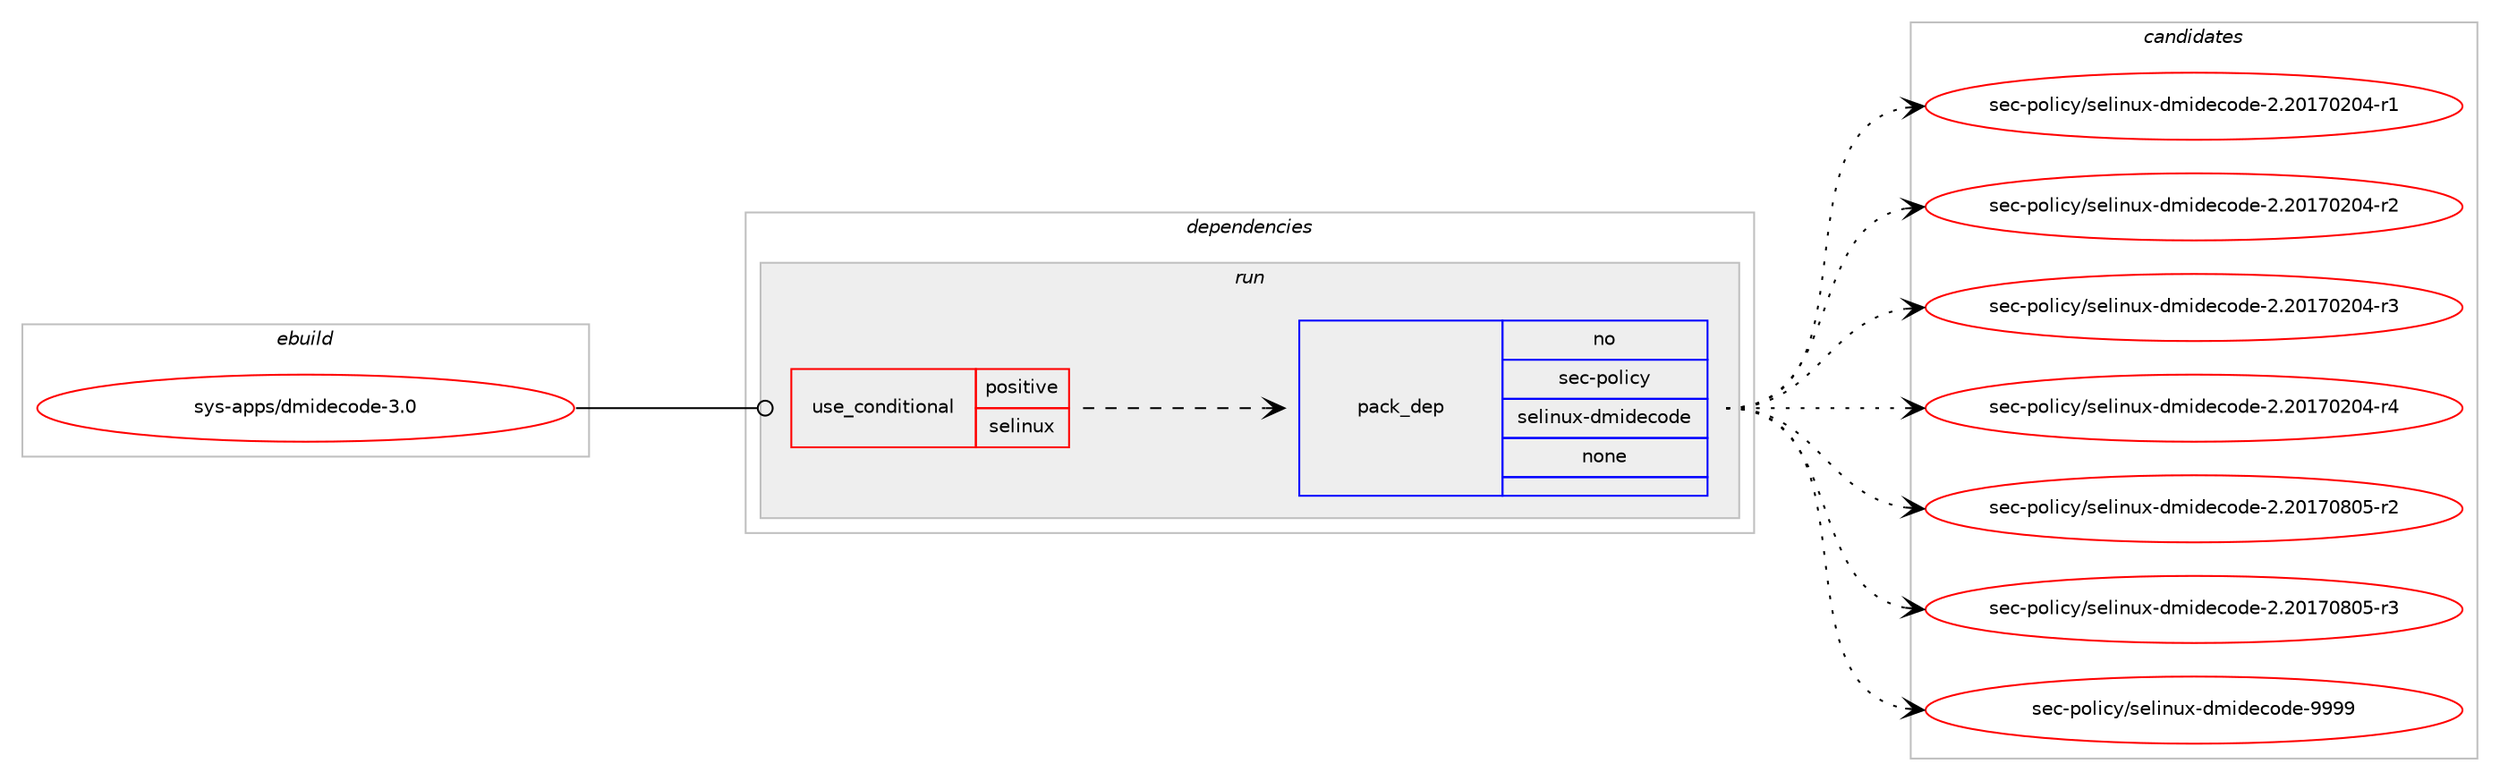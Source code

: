 digraph prolog {

# *************
# Graph options
# *************

newrank=true;
concentrate=true;
compound=true;
graph [rankdir=LR,fontname=Helvetica,fontsize=10,ranksep=1.5];#, ranksep=2.5, nodesep=0.2];
edge  [arrowhead=vee];
node  [fontname=Helvetica,fontsize=10];

# **********
# The ebuild
# **********

subgraph cluster_leftcol {
color=gray;
rank=same;
label=<<i>ebuild</i>>;
id [label="sys-apps/dmidecode-3.0", color=red, width=4, href="../sys-apps/dmidecode-3.0.svg"];
}

# ****************
# The dependencies
# ****************

subgraph cluster_midcol {
color=gray;
label=<<i>dependencies</i>>;
subgraph cluster_compile {
fillcolor="#eeeeee";
style=filled;
label=<<i>compile</i>>;
}
subgraph cluster_compileandrun {
fillcolor="#eeeeee";
style=filled;
label=<<i>compile and run</i>>;
}
subgraph cluster_run {
fillcolor="#eeeeee";
style=filled;
label=<<i>run</i>>;
subgraph cond112644 {
dependency468329 [label=<<TABLE BORDER="0" CELLBORDER="1" CELLSPACING="0" CELLPADDING="4"><TR><TD ROWSPAN="3" CELLPADDING="10">use_conditional</TD></TR><TR><TD>positive</TD></TR><TR><TD>selinux</TD></TR></TABLE>>, shape=none, color=red];
subgraph pack347608 {
dependency468330 [label=<<TABLE BORDER="0" CELLBORDER="1" CELLSPACING="0" CELLPADDING="4" WIDTH="220"><TR><TD ROWSPAN="6" CELLPADDING="30">pack_dep</TD></TR><TR><TD WIDTH="110">no</TD></TR><TR><TD>sec-policy</TD></TR><TR><TD>selinux-dmidecode</TD></TR><TR><TD>none</TD></TR><TR><TD></TD></TR></TABLE>>, shape=none, color=blue];
}
dependency468329:e -> dependency468330:w [weight=20,style="dashed",arrowhead="vee"];
}
id:e -> dependency468329:w [weight=20,style="solid",arrowhead="odot"];
}
}

# **************
# The candidates
# **************

subgraph cluster_choices {
rank=same;
color=gray;
label=<<i>candidates</i>>;

subgraph choice347608 {
color=black;
nodesep=1;
choice11510199451121111081059912147115101108105110117120451001091051001019911110010145504650484955485048524511449 [label="sec-policy/selinux-dmidecode-2.20170204-r1", color=red, width=4,href="../sec-policy/selinux-dmidecode-2.20170204-r1.svg"];
choice11510199451121111081059912147115101108105110117120451001091051001019911110010145504650484955485048524511450 [label="sec-policy/selinux-dmidecode-2.20170204-r2", color=red, width=4,href="../sec-policy/selinux-dmidecode-2.20170204-r2.svg"];
choice11510199451121111081059912147115101108105110117120451001091051001019911110010145504650484955485048524511451 [label="sec-policy/selinux-dmidecode-2.20170204-r3", color=red, width=4,href="../sec-policy/selinux-dmidecode-2.20170204-r3.svg"];
choice11510199451121111081059912147115101108105110117120451001091051001019911110010145504650484955485048524511452 [label="sec-policy/selinux-dmidecode-2.20170204-r4", color=red, width=4,href="../sec-policy/selinux-dmidecode-2.20170204-r4.svg"];
choice11510199451121111081059912147115101108105110117120451001091051001019911110010145504650484955485648534511450 [label="sec-policy/selinux-dmidecode-2.20170805-r2", color=red, width=4,href="../sec-policy/selinux-dmidecode-2.20170805-r2.svg"];
choice11510199451121111081059912147115101108105110117120451001091051001019911110010145504650484955485648534511451 [label="sec-policy/selinux-dmidecode-2.20170805-r3", color=red, width=4,href="../sec-policy/selinux-dmidecode-2.20170805-r3.svg"];
choice1151019945112111108105991214711510110810511011712045100109105100101991111001014557575757 [label="sec-policy/selinux-dmidecode-9999", color=red, width=4,href="../sec-policy/selinux-dmidecode-9999.svg"];
dependency468330:e -> choice11510199451121111081059912147115101108105110117120451001091051001019911110010145504650484955485048524511449:w [style=dotted,weight="100"];
dependency468330:e -> choice11510199451121111081059912147115101108105110117120451001091051001019911110010145504650484955485048524511450:w [style=dotted,weight="100"];
dependency468330:e -> choice11510199451121111081059912147115101108105110117120451001091051001019911110010145504650484955485048524511451:w [style=dotted,weight="100"];
dependency468330:e -> choice11510199451121111081059912147115101108105110117120451001091051001019911110010145504650484955485048524511452:w [style=dotted,weight="100"];
dependency468330:e -> choice11510199451121111081059912147115101108105110117120451001091051001019911110010145504650484955485648534511450:w [style=dotted,weight="100"];
dependency468330:e -> choice11510199451121111081059912147115101108105110117120451001091051001019911110010145504650484955485648534511451:w [style=dotted,weight="100"];
dependency468330:e -> choice1151019945112111108105991214711510110810511011712045100109105100101991111001014557575757:w [style=dotted,weight="100"];
}
}

}
